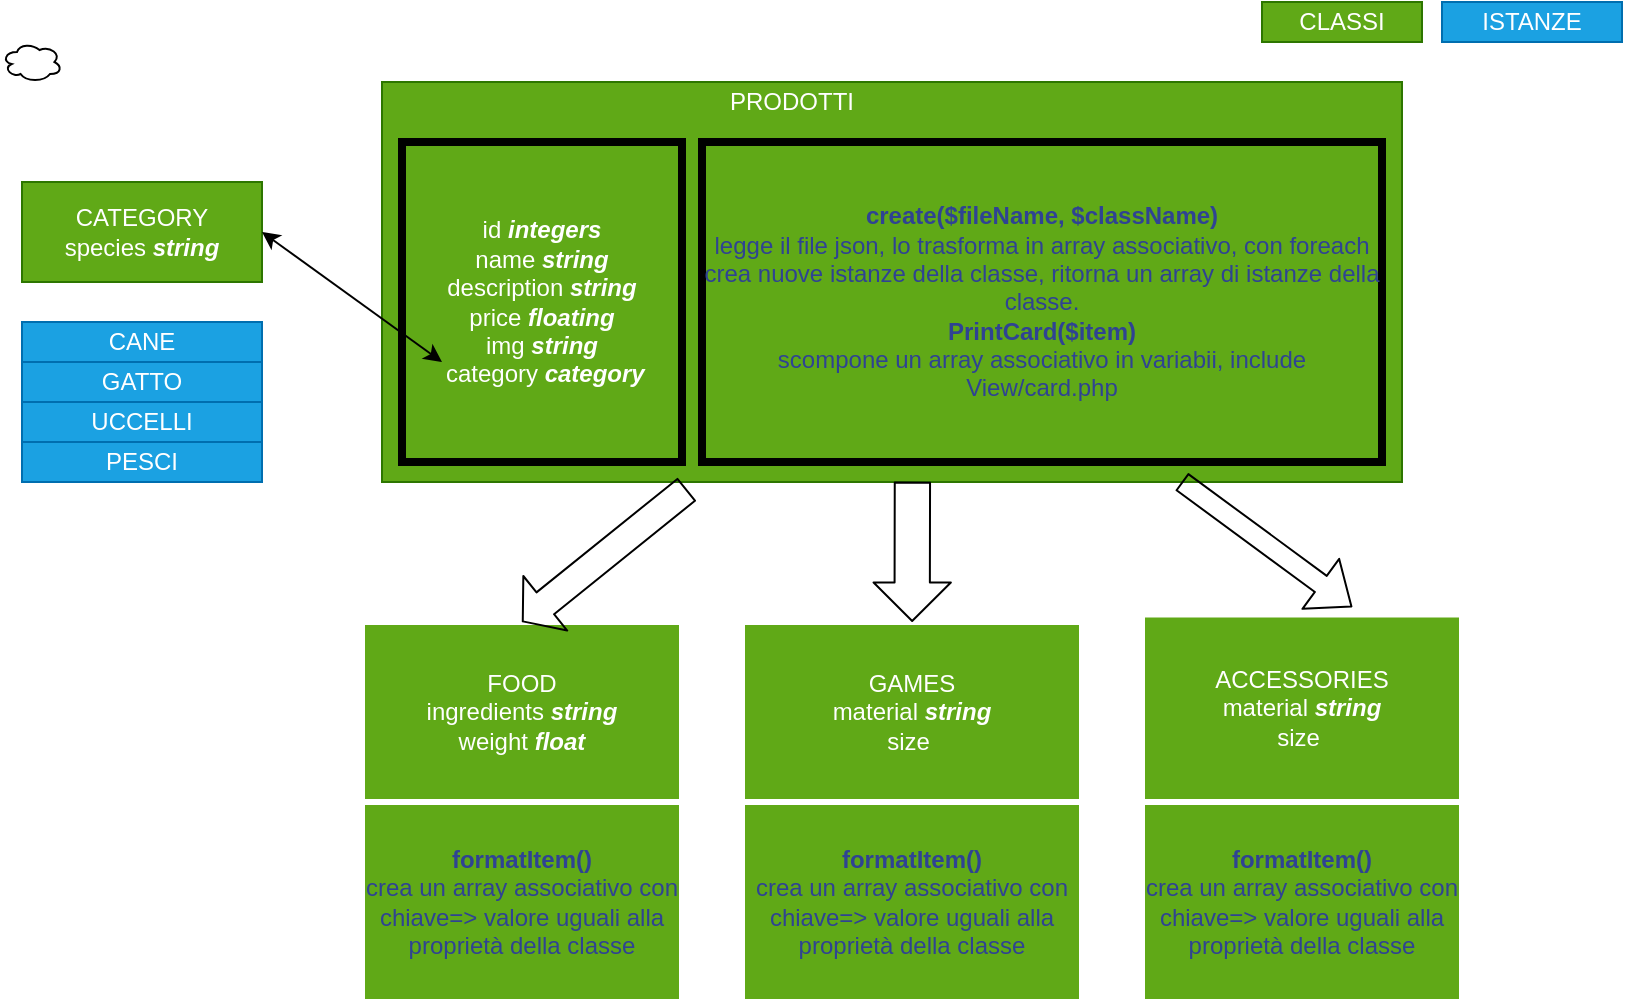 <mxfile>
    <diagram id="0DfVgZLiSyY7PZttRIFc" name="Page-1">
        <mxGraphModel dx="746" dy="307" grid="1" gridSize="10" guides="1" tooltips="1" connect="1" arrows="1" fold="1" page="1" pageScale="1" pageWidth="850" pageHeight="1100" math="0" shadow="0">
            <root>
                <mxCell id="0"/>
                <mxCell id="1" parent="0"/>
                <mxCell id="2" value="&lt;b style=&quot;font-style: italic;&quot;&gt;&lt;br&gt;&lt;/b&gt;" style="rounded=0;whiteSpace=wrap;html=1;fillColor=#60a917;fontColor=#ffffff;strokeColor=#2D7600;" parent="1" vertex="1">
                    <mxGeometry x="220" y="50" width="510" height="200" as="geometry"/>
                </mxCell>
                <mxCell id="3" value="FOOD&lt;br&gt;ingredients &lt;b&gt;&lt;i&gt;string&lt;/i&gt;&lt;/b&gt;&lt;br&gt;weight&lt;b&gt; &lt;i style=&quot;&quot;&gt;float&lt;/i&gt;&lt;/b&gt;" style="rounded=0;whiteSpace=wrap;html=1;fillColor=#60a917;fontColor=#ffffff;strokeColor=#FFFFFF;strokeWidth=3;" parent="1" vertex="1">
                    <mxGeometry x="210" y="320" width="160" height="90" as="geometry"/>
                </mxCell>
                <mxCell id="4" value="GAMES&lt;br&gt;material &lt;b&gt;&lt;i&gt;string&lt;/i&gt;&lt;/b&gt;&lt;br&gt;size&amp;nbsp;" style="rounded=0;whiteSpace=wrap;html=1;fillColor=#60a917;fontColor=#ffffff;strokeColor=#FFFFFF;strokeWidth=3;" parent="1" vertex="1">
                    <mxGeometry x="400" y="320" width="170" height="90" as="geometry"/>
                </mxCell>
                <mxCell id="5" value="ACCESSORIES&lt;br&gt;material&amp;nbsp;&lt;b&gt;&lt;i&gt;string&lt;/i&gt;&lt;/b&gt;&lt;br&gt;size&amp;nbsp;" style="rounded=0;whiteSpace=wrap;html=1;fillColor=#60a917;fontColor=#ffffff;strokeColor=#FFFFFF;strokeWidth=3;" parent="1" vertex="1">
                    <mxGeometry x="600" y="316.25" width="160" height="93.75" as="geometry"/>
                </mxCell>
                <mxCell id="6" value="CLASSI" style="rounded=0;whiteSpace=wrap;html=1;fillColor=#60a917;fontColor=#ffffff;strokeColor=#2D7600;" parent="1" vertex="1">
                    <mxGeometry x="660" y="10" width="80" height="20" as="geometry"/>
                </mxCell>
                <mxCell id="14" value="CATEGORY&lt;br&gt;species&amp;nbsp;&lt;b&gt;&lt;i&gt;string&lt;/i&gt;&lt;/b&gt;" style="rounded=0;whiteSpace=wrap;html=1;fontColor=#ffffff;fillColor=#60a917;strokeColor=#2D7600;" parent="1" vertex="1">
                    <mxGeometry x="40" y="100" width="120" height="50" as="geometry"/>
                </mxCell>
                <mxCell id="16" value="ISTANZE" style="rounded=0;whiteSpace=wrap;html=1;fontColor=#ffffff;fillColor=#1ba1e2;strokeColor=#006EAF;" parent="1" vertex="1">
                    <mxGeometry x="750" y="10" width="90" height="20" as="geometry"/>
                </mxCell>
                <mxCell id="17" value="CANE" style="rounded=0;whiteSpace=wrap;html=1;fontColor=#ffffff;fillColor=#1ba1e2;strokeColor=#006EAF;" parent="1" vertex="1">
                    <mxGeometry x="40" y="170" width="120" height="20" as="geometry"/>
                </mxCell>
                <mxCell id="18" value="GATTO" style="rounded=0;whiteSpace=wrap;html=1;fontColor=#ffffff;fillColor=#1ba1e2;strokeColor=#006EAF;" parent="1" vertex="1">
                    <mxGeometry x="40" y="190" width="120" height="20" as="geometry"/>
                </mxCell>
                <mxCell id="19" value="UCCELLI" style="rounded=0;whiteSpace=wrap;html=1;fontColor=#ffffff;fillColor=#1ba1e2;strokeColor=#006EAF;" parent="1" vertex="1">
                    <mxGeometry x="40" y="210" width="120" height="20" as="geometry"/>
                </mxCell>
                <mxCell id="20" value="PESCI" style="rounded=0;whiteSpace=wrap;html=1;fontColor=#ffffff;fillColor=#1ba1e2;strokeColor=#006EAF;" parent="1" vertex="1">
                    <mxGeometry x="40" y="230" width="120" height="20" as="geometry"/>
                </mxCell>
                <mxCell id="28" value="id&amp;nbsp;&lt;i&gt;&lt;b&gt;integers&lt;/b&gt;&lt;/i&gt;&lt;br&gt;name&amp;nbsp;&lt;i&gt;&lt;b&gt;string&lt;/b&gt;&lt;/i&gt;&lt;br&gt;description&amp;nbsp;&lt;i&gt;&lt;b&gt;string&lt;/b&gt;&lt;/i&gt;&lt;br&gt;price&amp;nbsp;&lt;i&gt;&lt;b&gt;floating&lt;/b&gt;&lt;br&gt;&lt;/i&gt;img&amp;nbsp;&lt;b style=&quot;font-style: italic;&quot;&gt;string&lt;br&gt;&amp;nbsp;&lt;/b&gt;category&amp;nbsp;&lt;b style=&quot;font-style: italic;&quot;&gt;category&lt;/b&gt;" style="rounded=0;whiteSpace=wrap;html=1;fontColor=#ffffff;fillColor=#60a917;strokeColor=default;strokeWidth=4;perimeterSpacing=7;" parent="1" vertex="1">
                    <mxGeometry x="230" y="80" width="140" height="160" as="geometry"/>
                </mxCell>
                <mxCell id="29" value="&lt;font color=&quot;#2f4393&quot;&gt;&lt;b&gt;create($fileName, $className)&lt;/b&gt;&lt;br&gt;legge il file json, lo trasforma in array associativo, con foreach crea nuove istanze della classe, ritorna un array di istanze della classe.&lt;br&gt;&lt;b&gt;PrintCard($item)&lt;br&gt;&lt;/b&gt;scompone un array associativo in variabii, include View/card.php&lt;br&gt;&lt;/font&gt;" style="rounded=0;whiteSpace=wrap;html=1;fontColor=#ffffff;fillColor=#60a917;strokeColor=default;strokeWidth=4;perimeterSpacing=7;" parent="1" vertex="1">
                    <mxGeometry x="380" y="80" width="340" height="160" as="geometry"/>
                </mxCell>
                <mxCell id="32" value="PRODOTTI" style="rounded=0;whiteSpace=wrap;html=1;strokeColor=none;strokeWidth=4;fontColor=#ffffff;fillColor=#60a917;movable=0;resizable=0;rotatable=0;deletable=0;editable=0;connectable=0;" parent="1" vertex="1">
                    <mxGeometry x="365" y="60" width="120" as="geometry"/>
                </mxCell>
                <mxCell id="34" value="" style="endArrow=classic;startArrow=classic;html=1;fontColor=#FFFFFF;exitX=1;exitY=0.5;exitDx=0;exitDy=0;" parent="1" source="14" edge="1">
                    <mxGeometry width="50" height="50" relative="1" as="geometry">
                        <mxPoint x="210" y="210" as="sourcePoint"/>
                        <mxPoint x="250" y="190" as="targetPoint"/>
                    </mxGeometry>
                </mxCell>
                <mxCell id="36" value="" style="shape=flexArrow;endArrow=classic;html=1;fontColor=#FFFFFF;width=14;endSize=4.48;exitX=0.299;exitY=1.018;exitDx=0;exitDy=0;exitPerimeter=0;entryX=0.5;entryY=0;entryDx=0;entryDy=0;" parent="1" source="2" target="3" edge="1">
                    <mxGeometry width="50" height="50" relative="1" as="geometry">
                        <mxPoint x="360" y="260" as="sourcePoint"/>
                        <mxPoint x="270" y="278.44" as="targetPoint"/>
                        <Array as="points"/>
                    </mxGeometry>
                </mxCell>
                <mxCell id="37" value="" style="shape=flexArrow;endArrow=classic;html=1;fontColor=#FFFFFF;width=17.647;endSize=6.082;exitX=0.52;exitY=0.999;exitDx=0;exitDy=0;exitPerimeter=0;" parent="1" source="2" target="4" edge="1">
                    <mxGeometry width="50" height="50" relative="1" as="geometry">
                        <mxPoint x="460" y="250" as="sourcePoint"/>
                        <mxPoint x="260" y="160" as="targetPoint"/>
                    </mxGeometry>
                </mxCell>
                <mxCell id="38" value="" style="shape=flexArrow;endArrow=classic;html=1;fontColor=#FFFFFF;entryX=0.657;entryY=-0.04;entryDx=0;entryDy=0;entryPerimeter=0;exitX=0.784;exitY=0.999;exitDx=0;exitDy=0;exitPerimeter=0;" parent="1" source="2" target="5" edge="1">
                    <mxGeometry width="50" height="50" relative="1" as="geometry">
                        <mxPoint x="560" y="250" as="sourcePoint"/>
                        <mxPoint x="620" y="328.44" as="targetPoint"/>
                    </mxGeometry>
                </mxCell>
                <mxCell id="57" value="&lt;font style=&quot;&quot; color=&quot;#2f4393&quot;&gt;&lt;b&gt;formatItem()&lt;/b&gt;&lt;br&gt;crea un array associativo con chiave=&amp;gt; valore uguali alla proprietà della classe&lt;br&gt;&lt;/font&gt;" style="rounded=0;whiteSpace=wrap;html=1;strokeWidth=3;fillColor=#60a917;fontColor=#ffffff;strokeColor=#FFFFFF;" parent="1" vertex="1">
                    <mxGeometry x="210" y="410" width="160" height="100" as="geometry"/>
                </mxCell>
                <mxCell id="58" value="&lt;b style=&quot;color: rgb(47, 67, 147);&quot;&gt;formatItem()&lt;/b&gt;&lt;br style=&quot;color: rgb(47, 67, 147);&quot;&gt;&lt;span style=&quot;color: rgb(47, 67, 147);&quot;&gt;crea un array associativo con chiave=&amp;gt; valore uguali alla proprietà della classe&lt;/span&gt;" style="rounded=0;whiteSpace=wrap;html=1;strokeWidth=3;fillColor=#60a917;fontColor=#ffffff;strokeColor=#FFFFFF;" parent="1" vertex="1">
                    <mxGeometry x="400" y="410" width="170" height="100" as="geometry"/>
                </mxCell>
                <mxCell id="59" value="&lt;b style=&quot;color: rgb(47, 67, 147);&quot;&gt;formatItem()&lt;/b&gt;&lt;br style=&quot;color: rgb(47, 67, 147);&quot;&gt;&lt;span style=&quot;color: rgb(47, 67, 147);&quot;&gt;crea un array associativo con chiave=&amp;gt; valore uguali alla proprietà della classe&lt;/span&gt;" style="rounded=0;whiteSpace=wrap;html=1;strokeWidth=3;fillColor=#60a917;fontColor=#ffffff;strokeColor=#FFFFFF;" parent="1" vertex="1">
                    <mxGeometry x="600" y="410" width="160" height="100" as="geometry"/>
                </mxCell>
                <mxCell id="60" value="" style="ellipse;shape=cloud;whiteSpace=wrap;html=1;" vertex="1" parent="1">
                    <mxGeometry x="30" y="30" width="30" height="20" as="geometry"/>
                </mxCell>
            </root>
        </mxGraphModel>
    </diagram>
</mxfile>